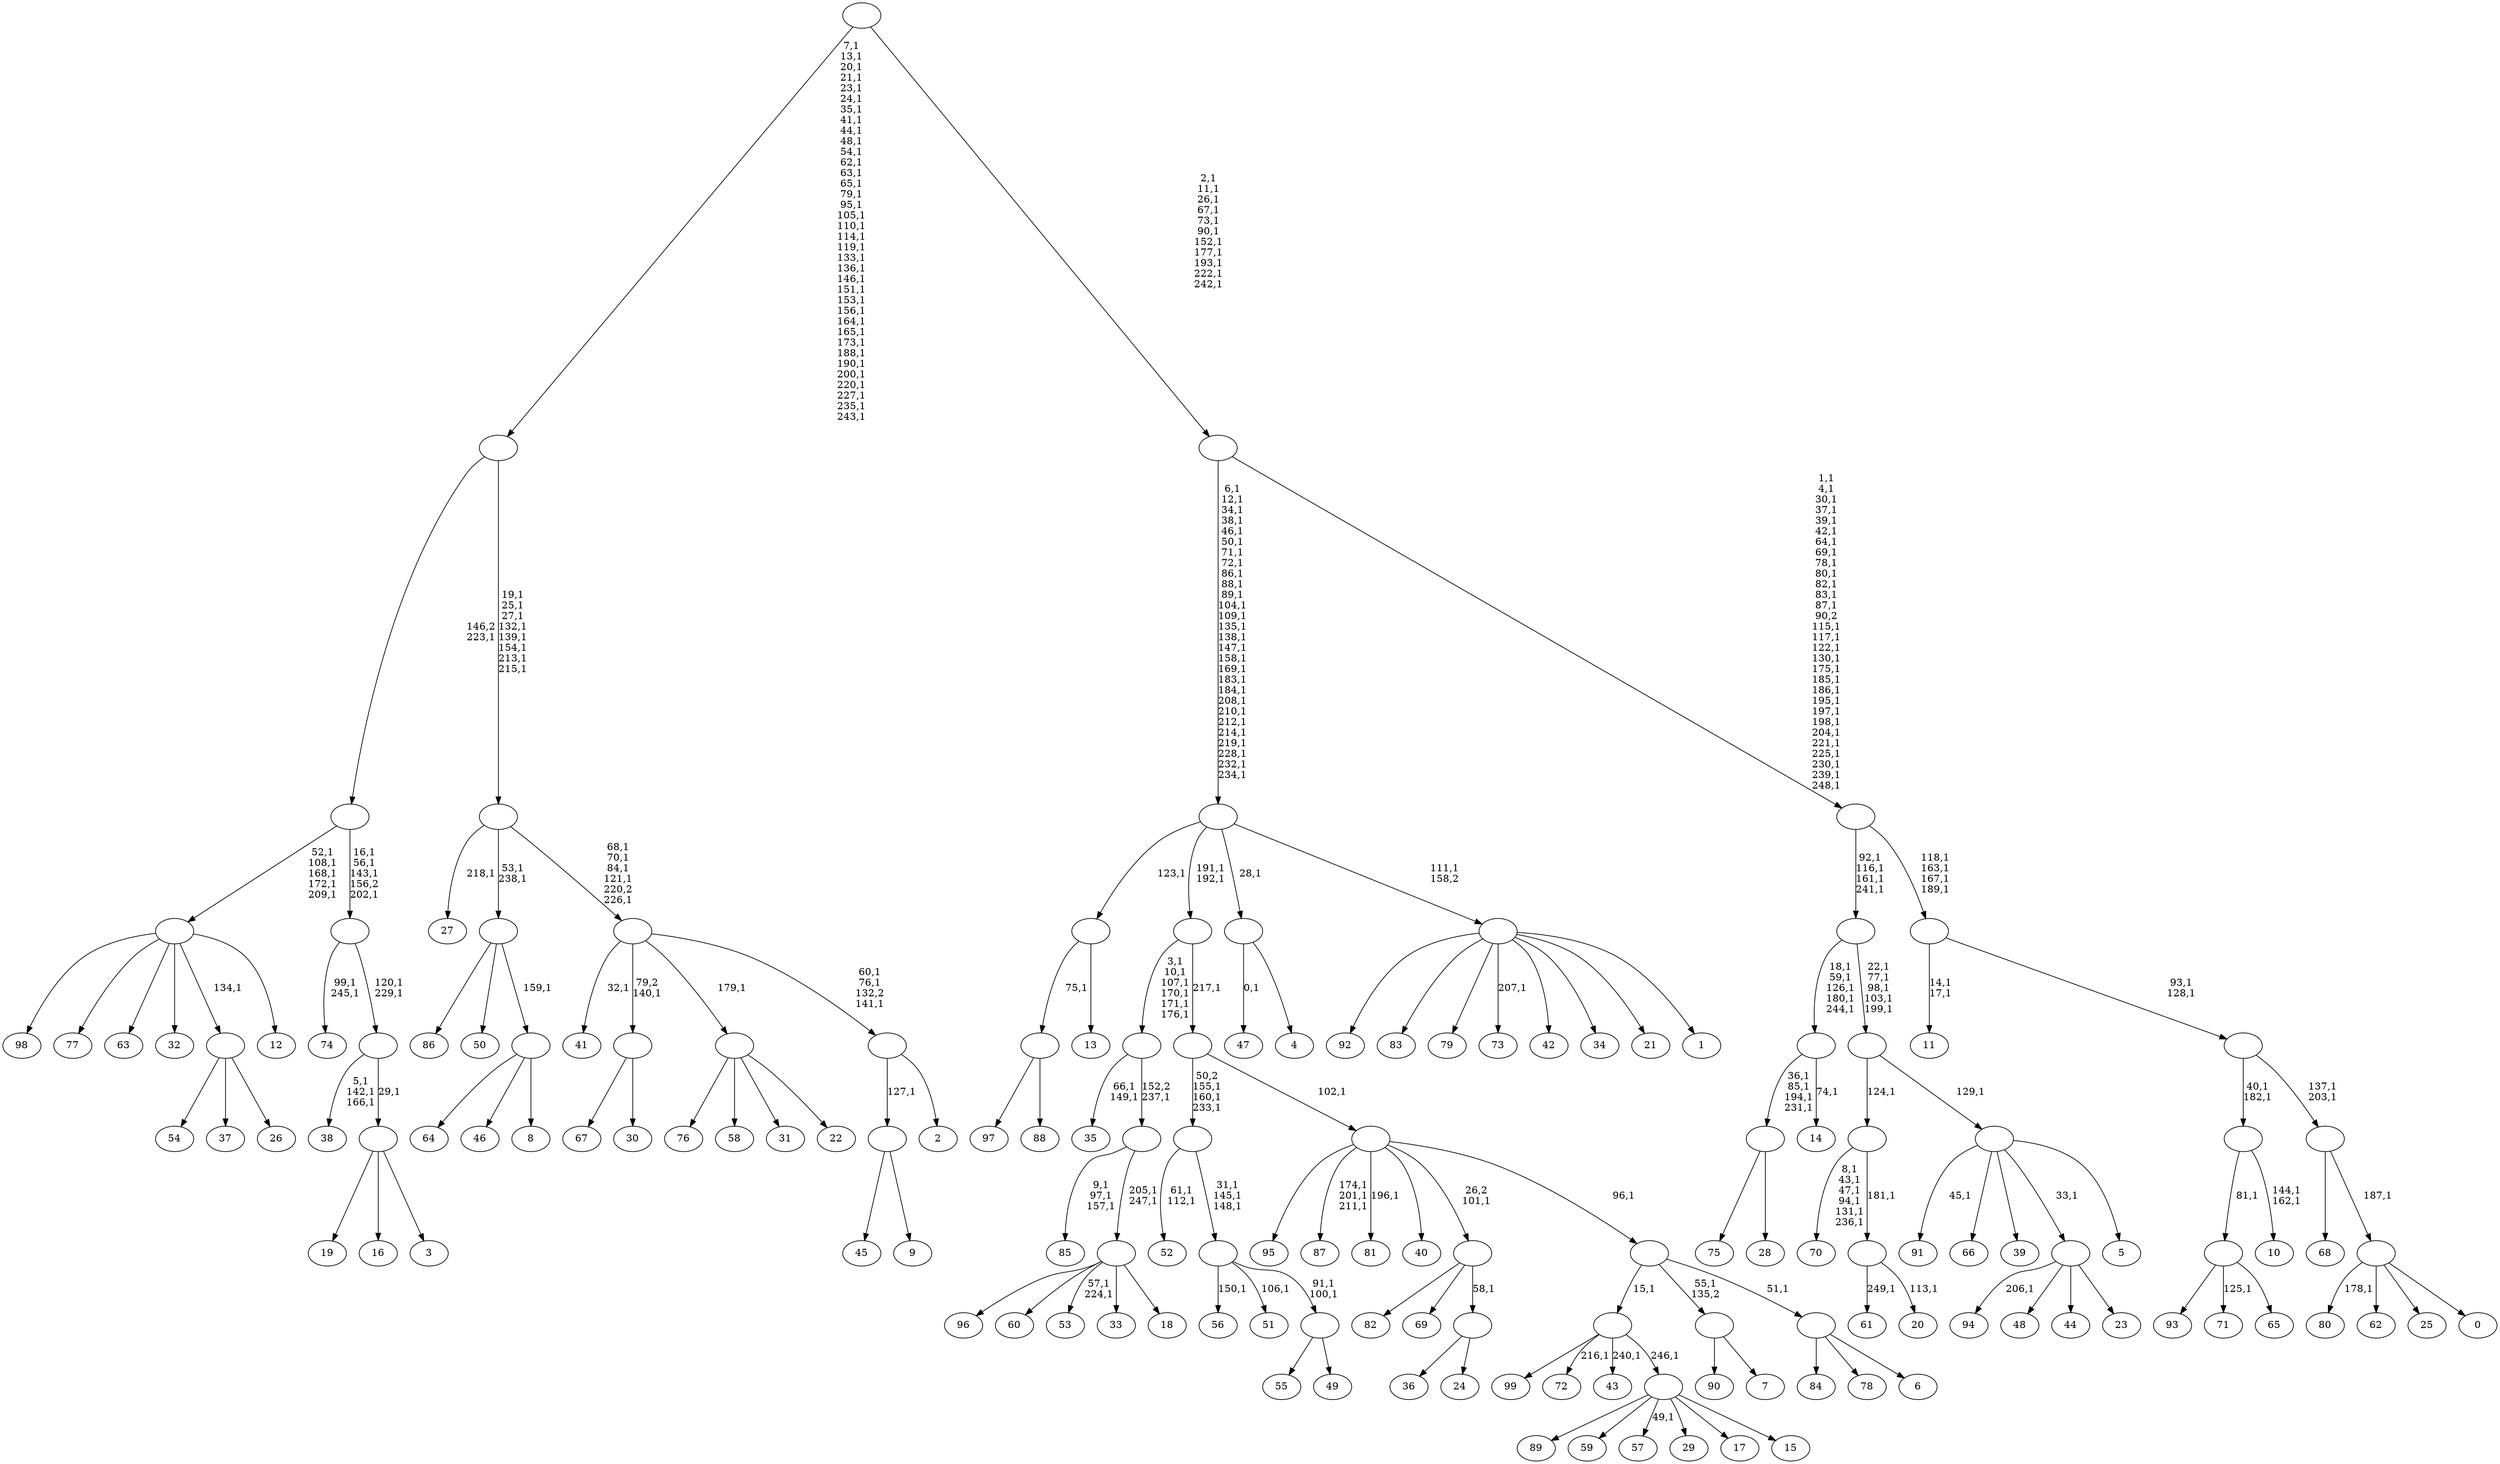 digraph T {
	350 [label="99"]
	349 [label="98"]
	348 [label="97"]
	347 [label="96"]
	346 [label="95"]
	345 [label="94"]
	343 [label="93"]
	342 [label="92"]
	341 [label="91"]
	339 [label="90"]
	338 [label="89"]
	337 [label="88"]
	336 [label=""]
	335 [label="87"]
	331 [label="86"]
	330 [label="85"]
	326 [label="84"]
	325 [label="83"]
	324 [label="82"]
	323 [label="81"]
	321 [label="80"]
	319 [label="79"]
	318 [label="78"]
	317 [label="77"]
	316 [label="76"]
	315 [label="75"]
	314 [label="74"]
	311 [label="73"]
	309 [label="72"]
	307 [label="71"]
	305 [label="70"]
	298 [label="69"]
	297 [label="68"]
	296 [label="67"]
	295 [label="66"]
	294 [label="65"]
	293 [label=""]
	292 [label="64"]
	291 [label="63"]
	290 [label="62"]
	289 [label="61"]
	287 [label="60"]
	286 [label="59"]
	285 [label="58"]
	284 [label="57"]
	282 [label="56"]
	280 [label="55"]
	279 [label="54"]
	278 [label="53"]
	275 [label="52"]
	272 [label="51"]
	270 [label="50"]
	269 [label="49"]
	268 [label=""]
	266 [label=""]
	263 [label=""]
	260 [label="48"]
	259 [label="47"]
	257 [label="46"]
	256 [label="45"]
	255 [label="44"]
	254 [label="43"]
	252 [label="42"]
	251 [label="41"]
	249 [label="40"]
	248 [label="39"]
	247 [label="38"]
	243 [label="37"]
	242 [label="36"]
	241 [label="35"]
	238 [label="34"]
	237 [label="33"]
	236 [label="32"]
	235 [label="31"]
	234 [label="30"]
	233 [label=""]
	232 [label="29"]
	231 [label="28"]
	230 [label=""]
	226 [label="27"]
	224 [label="26"]
	223 [label=""]
	222 [label="25"]
	221 [label="24"]
	220 [label=""]
	219 [label=""]
	218 [label="23"]
	217 [label=""]
	216 [label="22"]
	215 [label=""]
	214 [label="21"]
	213 [label="20"]
	211 [label=""]
	210 [label=""]
	209 [label="19"]
	208 [label="18"]
	207 [label=""]
	205 [label=""]
	204 [label=""]
	198 [label="17"]
	197 [label="16"]
	196 [label="15"]
	195 [label=""]
	194 [label=""]
	193 [label="14"]
	191 [label=""]
	186 [label="13"]
	185 [label=""]
	184 [label="12"]
	183 [label=""]
	178 [label="11"]
	175 [label="10"]
	172 [label=""]
	170 [label="9"]
	169 [label=""]
	168 [label="8"]
	167 [label=""]
	166 [label=""]
	164 [label="7"]
	163 [label=""]
	162 [label="6"]
	161 [label=""]
	160 [label=""]
	159 [label=""]
	158 [label=""]
	157 [label=""]
	155 [label="5"]
	154 [label=""]
	153 [label=""]
	148 [label=""]
	144 [label="4"]
	143 [label=""]
	142 [label="3"]
	141 [label=""]
	140 [label=""]
	138 [label=""]
	134 [label=""]
	133 [label="2"]
	132 [label=""]
	129 [label=""]
	124 [label=""]
	116 [label=""]
	80 [label="1"]
	79 [label=""]
	78 [label=""]
	50 [label="0"]
	49 [label=""]
	48 [label=""]
	46 [label=""]
	44 [label=""]
	40 [label=""]
	11 [label=""]
	0 [label=""]
	336 -> 348 [label=""]
	336 -> 337 [label=""]
	293 -> 307 [label="125,1"]
	293 -> 343 [label=""]
	293 -> 294 [label=""]
	268 -> 280 [label=""]
	268 -> 269 [label=""]
	266 -> 268 [label="91,1\n100,1"]
	266 -> 272 [label="106,1"]
	266 -> 282 [label="150,1"]
	263 -> 266 [label="31,1\n145,1\n148,1"]
	263 -> 275 [label="61,1\n112,1"]
	233 -> 296 [label=""]
	233 -> 234 [label=""]
	230 -> 315 [label=""]
	230 -> 231 [label=""]
	223 -> 279 [label=""]
	223 -> 243 [label=""]
	223 -> 224 [label=""]
	220 -> 242 [label=""]
	220 -> 221 [label=""]
	219 -> 324 [label=""]
	219 -> 298 [label=""]
	219 -> 220 [label="58,1"]
	217 -> 345 [label="206,1"]
	217 -> 260 [label=""]
	217 -> 255 [label=""]
	217 -> 218 [label=""]
	215 -> 316 [label=""]
	215 -> 285 [label=""]
	215 -> 235 [label=""]
	215 -> 216 [label=""]
	211 -> 213 [label="113,1"]
	211 -> 289 [label="249,1"]
	210 -> 305 [label="8,1\n43,1\n47,1\n94,1\n131,1\n236,1"]
	210 -> 211 [label="181,1"]
	207 -> 278 [label="57,1\n224,1"]
	207 -> 347 [label=""]
	207 -> 287 [label=""]
	207 -> 237 [label=""]
	207 -> 208 [label=""]
	205 -> 207 [label="205,1\n247,1"]
	205 -> 330 [label="9,1\n97,1\n157,1"]
	204 -> 241 [label="66,1\n149,1"]
	204 -> 205 [label="152,2\n237,1"]
	195 -> 284 [label="49,1"]
	195 -> 338 [label=""]
	195 -> 286 [label=""]
	195 -> 232 [label=""]
	195 -> 198 [label=""]
	195 -> 196 [label=""]
	194 -> 254 [label="240,1"]
	194 -> 309 [label="216,1"]
	194 -> 350 [label=""]
	194 -> 195 [label="246,1"]
	191 -> 193 [label="74,1"]
	191 -> 230 [label="36,1\n85,1\n194,1\n231,1"]
	185 -> 336 [label="75,1"]
	185 -> 186 [label=""]
	183 -> 349 [label=""]
	183 -> 317 [label=""]
	183 -> 291 [label=""]
	183 -> 236 [label=""]
	183 -> 223 [label="134,1"]
	183 -> 184 [label=""]
	172 -> 175 [label="144,1\n162,1"]
	172 -> 293 [label="81,1"]
	169 -> 256 [label=""]
	169 -> 170 [label=""]
	167 -> 292 [label=""]
	167 -> 257 [label=""]
	167 -> 168 [label=""]
	166 -> 331 [label=""]
	166 -> 270 [label=""]
	166 -> 167 [label="159,1"]
	163 -> 339 [label=""]
	163 -> 164 [label=""]
	161 -> 326 [label=""]
	161 -> 318 [label=""]
	161 -> 162 [label=""]
	160 -> 194 [label="15,1"]
	160 -> 163 [label="55,1\n135,2"]
	160 -> 161 [label="51,1"]
	159 -> 323 [label="196,1"]
	159 -> 335 [label="174,1\n201,1\n211,1"]
	159 -> 346 [label=""]
	159 -> 249 [label=""]
	159 -> 219 [label="26,2\n101,1"]
	159 -> 160 [label="96,1"]
	158 -> 263 [label="50,2\n155,1\n160,1\n233,1"]
	158 -> 159 [label="102,1"]
	157 -> 204 [label="3,1\n10,1\n107,1\n170,1\n171,1\n176,1"]
	157 -> 158 [label="217,1"]
	154 -> 341 [label="45,1"]
	154 -> 295 [label=""]
	154 -> 248 [label=""]
	154 -> 217 [label="33,1"]
	154 -> 155 [label=""]
	153 -> 210 [label="124,1"]
	153 -> 154 [label="129,1"]
	148 -> 153 [label="22,1\n77,1\n98,1\n103,1\n199,1"]
	148 -> 191 [label="18,1\n59,1\n126,1\n180,1\n244,1"]
	143 -> 259 [label="0,1"]
	143 -> 144 [label=""]
	141 -> 209 [label=""]
	141 -> 197 [label=""]
	141 -> 142 [label=""]
	140 -> 247 [label="5,1\n142,1\n166,1"]
	140 -> 141 [label="29,1"]
	138 -> 140 [label="120,1\n229,1"]
	138 -> 314 [label="99,1\n245,1"]
	134 -> 138 [label="16,1\n56,1\n143,1\n156,2\n202,1"]
	134 -> 183 [label="52,1\n108,1\n168,1\n172,1\n209,1"]
	132 -> 169 [label="127,1"]
	132 -> 133 [label=""]
	129 -> 132 [label="60,1\n76,1\n132,2\n141,1"]
	129 -> 251 [label="32,1"]
	129 -> 233 [label="79,2\n140,1"]
	129 -> 215 [label="179,1"]
	124 -> 129 [label="68,1\n70,1\n84,1\n121,1\n220,2\n226,1"]
	124 -> 166 [label="53,1\n238,1"]
	124 -> 226 [label="218,1"]
	116 -> 124 [label="19,1\n25,1\n27,1\n132,1\n139,1\n154,1\n213,1\n215,1"]
	116 -> 134 [label="146,2\n223,1"]
	79 -> 311 [label="207,1"]
	79 -> 342 [label=""]
	79 -> 325 [label=""]
	79 -> 319 [label=""]
	79 -> 252 [label=""]
	79 -> 238 [label=""]
	79 -> 214 [label=""]
	79 -> 80 [label=""]
	78 -> 157 [label="191,1\n192,1"]
	78 -> 185 [label="123,1"]
	78 -> 143 [label="28,1"]
	78 -> 79 [label="111,1\n158,2"]
	49 -> 321 [label="178,1"]
	49 -> 290 [label=""]
	49 -> 222 [label=""]
	49 -> 50 [label=""]
	48 -> 297 [label=""]
	48 -> 49 [label="187,1"]
	46 -> 48 [label="137,1\n203,1"]
	46 -> 172 [label="40,1\n182,1"]
	44 -> 46 [label="93,1\n128,1"]
	44 -> 178 [label="14,1\n17,1"]
	40 -> 44 [label="118,1\n163,1\n167,1\n189,1"]
	40 -> 148 [label="92,1\n116,1\n161,1\n241,1"]
	11 -> 40 [label="1,1\n4,1\n30,1\n37,1\n39,1\n42,1\n64,1\n69,1\n78,1\n80,1\n82,1\n83,1\n87,1\n90,2\n115,1\n117,1\n122,1\n130,1\n175,1\n185,1\n186,1\n195,1\n197,1\n198,1\n204,1\n221,1\n225,1\n230,1\n239,1\n248,1"]
	11 -> 78 [label="6,1\n12,1\n34,1\n38,1\n46,1\n50,1\n71,1\n72,1\n86,1\n88,1\n89,1\n104,1\n109,1\n135,1\n138,1\n147,1\n158,1\n169,1\n183,1\n184,1\n208,1\n210,1\n212,1\n214,1\n219,1\n228,1\n232,1\n234,1"]
	0 -> 11 [label="2,1\n11,1\n26,1\n67,1\n73,1\n90,1\n152,1\n177,1\n193,1\n222,1\n242,1"]
	0 -> 116 [label="7,1\n13,1\n20,1\n21,1\n23,1\n24,1\n35,1\n41,1\n44,1\n48,1\n54,1\n62,1\n63,1\n65,1\n79,1\n95,1\n105,1\n110,1\n114,1\n119,1\n133,1\n136,1\n146,1\n151,1\n153,1\n156,1\n164,1\n165,1\n173,1\n188,1\n190,1\n200,1\n220,1\n227,1\n235,1\n243,1"]
}
